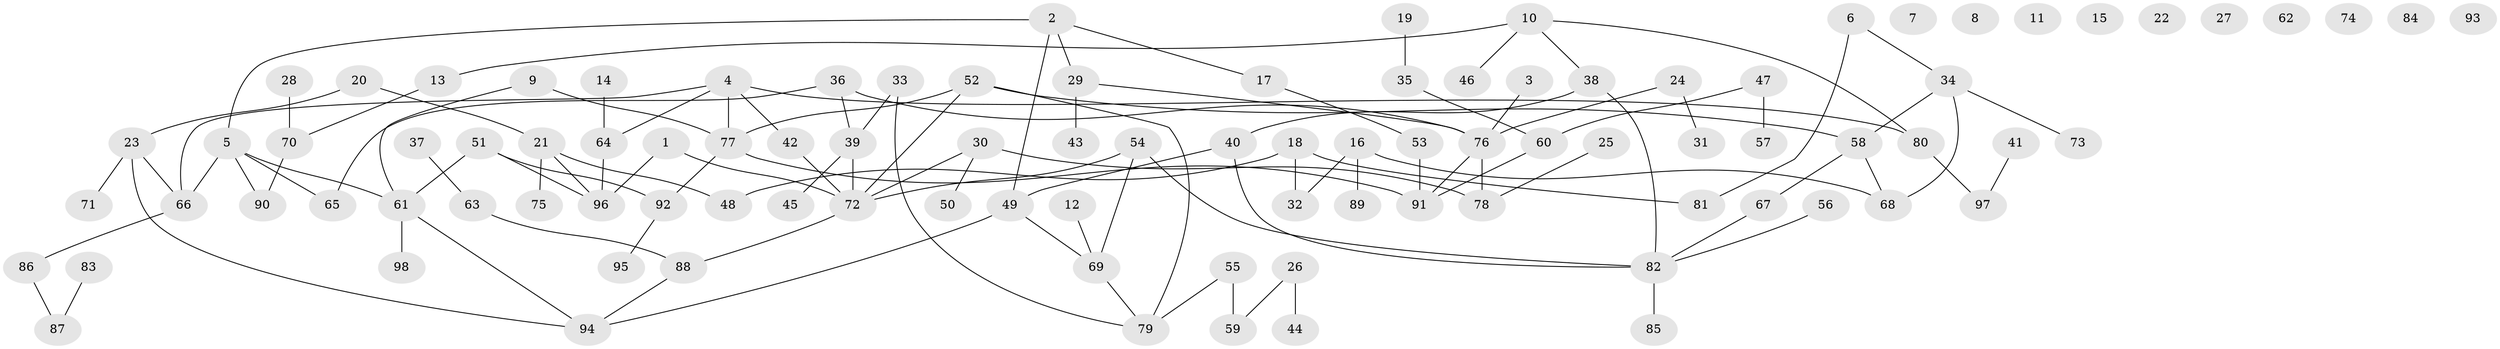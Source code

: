// Generated by graph-tools (version 1.1) at 2025/33/03/09/25 02:33:26]
// undirected, 98 vertices, 112 edges
graph export_dot {
graph [start="1"]
  node [color=gray90,style=filled];
  1;
  2;
  3;
  4;
  5;
  6;
  7;
  8;
  9;
  10;
  11;
  12;
  13;
  14;
  15;
  16;
  17;
  18;
  19;
  20;
  21;
  22;
  23;
  24;
  25;
  26;
  27;
  28;
  29;
  30;
  31;
  32;
  33;
  34;
  35;
  36;
  37;
  38;
  39;
  40;
  41;
  42;
  43;
  44;
  45;
  46;
  47;
  48;
  49;
  50;
  51;
  52;
  53;
  54;
  55;
  56;
  57;
  58;
  59;
  60;
  61;
  62;
  63;
  64;
  65;
  66;
  67;
  68;
  69;
  70;
  71;
  72;
  73;
  74;
  75;
  76;
  77;
  78;
  79;
  80;
  81;
  82;
  83;
  84;
  85;
  86;
  87;
  88;
  89;
  90;
  91;
  92;
  93;
  94;
  95;
  96;
  97;
  98;
  1 -- 72;
  1 -- 96;
  2 -- 5;
  2 -- 17;
  2 -- 29;
  2 -- 49;
  3 -- 76;
  4 -- 42;
  4 -- 64;
  4 -- 66;
  4 -- 77;
  4 -- 80;
  5 -- 61;
  5 -- 65;
  5 -- 66;
  5 -- 90;
  6 -- 34;
  6 -- 81;
  9 -- 61;
  9 -- 77;
  10 -- 13;
  10 -- 38;
  10 -- 46;
  10 -- 80;
  12 -- 69;
  13 -- 70;
  14 -- 64;
  16 -- 32;
  16 -- 68;
  16 -- 89;
  17 -- 53;
  18 -- 32;
  18 -- 48;
  18 -- 81;
  19 -- 35;
  20 -- 21;
  20 -- 23;
  21 -- 48;
  21 -- 75;
  21 -- 96;
  23 -- 66;
  23 -- 71;
  23 -- 94;
  24 -- 31;
  24 -- 76;
  25 -- 78;
  26 -- 44;
  26 -- 59;
  28 -- 70;
  29 -- 43;
  29 -- 76;
  30 -- 50;
  30 -- 72;
  30 -- 78;
  33 -- 39;
  33 -- 79;
  34 -- 58;
  34 -- 68;
  34 -- 73;
  35 -- 60;
  36 -- 39;
  36 -- 65;
  36 -- 76;
  37 -- 63;
  38 -- 40;
  38 -- 82;
  39 -- 45;
  39 -- 72;
  40 -- 49;
  40 -- 82;
  41 -- 97;
  42 -- 72;
  47 -- 57;
  47 -- 60;
  49 -- 69;
  49 -- 94;
  51 -- 61;
  51 -- 92;
  51 -- 96;
  52 -- 58;
  52 -- 72;
  52 -- 77;
  52 -- 79;
  53 -- 91;
  54 -- 69;
  54 -- 72;
  54 -- 82;
  55 -- 59;
  55 -- 79;
  56 -- 82;
  58 -- 67;
  58 -- 68;
  60 -- 91;
  61 -- 94;
  61 -- 98;
  63 -- 88;
  64 -- 96;
  66 -- 86;
  67 -- 82;
  69 -- 79;
  70 -- 90;
  72 -- 88;
  76 -- 78;
  76 -- 91;
  77 -- 91;
  77 -- 92;
  80 -- 97;
  82 -- 85;
  83 -- 87;
  86 -- 87;
  88 -- 94;
  92 -- 95;
}
